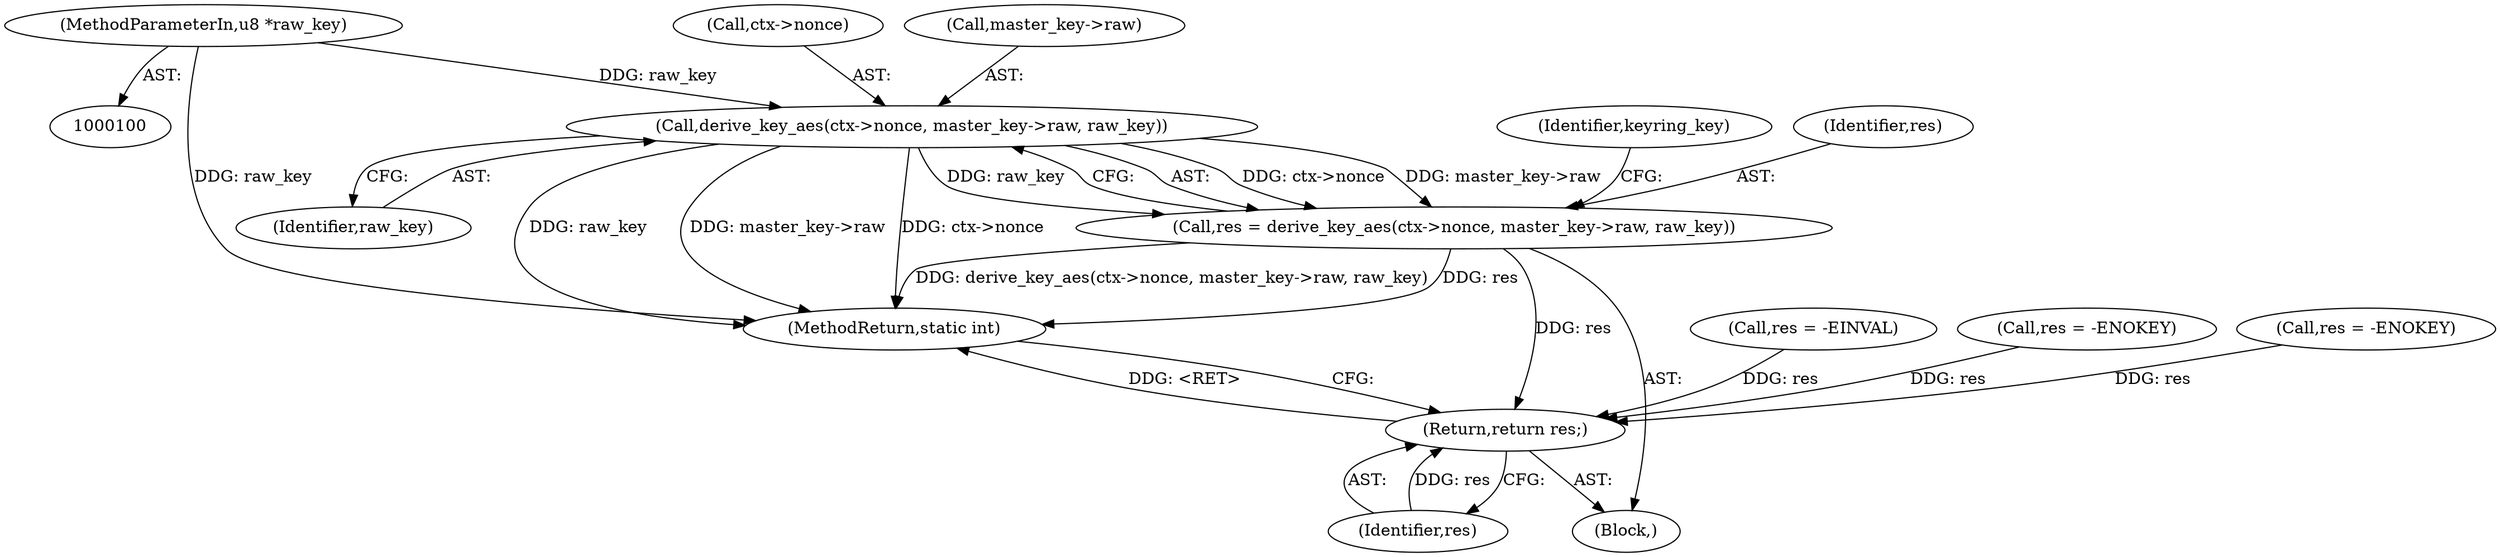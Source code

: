 digraph "0_linux_1b53cf9815bb4744958d41f3795d5d5a1d365e2d_4@pointer" {
"1000103" [label="(MethodParameterIn,u8 *raw_key)"];
"1000212" [label="(Call,derive_key_aes(ctx->nonce, master_key->raw, raw_key))"];
"1000210" [label="(Call,res = derive_key_aes(ctx->nonce, master_key->raw, raw_key))"];
"1000238" [label="(Return,return res;)"];
"1000238" [label="(Return,return res;)"];
"1000223" [label="(Identifier,keyring_key)"];
"1000212" [label="(Call,derive_key_aes(ctx->nonce, master_key->raw, raw_key))"];
"1000213" [label="(Call,ctx->nonce)"];
"1000239" [label="(Identifier,res)"];
"1000103" [label="(MethodParameterIn,u8 *raw_key)"];
"1000216" [label="(Call,master_key->raw)"];
"1000172" [label="(Call,res = -EINVAL)"];
"1000211" [label="(Identifier,res)"];
"1000105" [label="(Block,)"];
"1000150" [label="(Call,res = -ENOKEY)"];
"1000219" [label="(Identifier,raw_key)"];
"1000240" [label="(MethodReturn,static int)"];
"1000200" [label="(Call,res = -ENOKEY)"];
"1000210" [label="(Call,res = derive_key_aes(ctx->nonce, master_key->raw, raw_key))"];
"1000103" -> "1000100"  [label="AST: "];
"1000103" -> "1000240"  [label="DDG: raw_key"];
"1000103" -> "1000212"  [label="DDG: raw_key"];
"1000212" -> "1000210"  [label="AST: "];
"1000212" -> "1000219"  [label="CFG: "];
"1000213" -> "1000212"  [label="AST: "];
"1000216" -> "1000212"  [label="AST: "];
"1000219" -> "1000212"  [label="AST: "];
"1000210" -> "1000212"  [label="CFG: "];
"1000212" -> "1000240"  [label="DDG: raw_key"];
"1000212" -> "1000240"  [label="DDG: master_key->raw"];
"1000212" -> "1000240"  [label="DDG: ctx->nonce"];
"1000212" -> "1000210"  [label="DDG: ctx->nonce"];
"1000212" -> "1000210"  [label="DDG: master_key->raw"];
"1000212" -> "1000210"  [label="DDG: raw_key"];
"1000210" -> "1000105"  [label="AST: "];
"1000211" -> "1000210"  [label="AST: "];
"1000223" -> "1000210"  [label="CFG: "];
"1000210" -> "1000240"  [label="DDG: derive_key_aes(ctx->nonce, master_key->raw, raw_key)"];
"1000210" -> "1000240"  [label="DDG: res"];
"1000210" -> "1000238"  [label="DDG: res"];
"1000238" -> "1000105"  [label="AST: "];
"1000238" -> "1000239"  [label="CFG: "];
"1000239" -> "1000238"  [label="AST: "];
"1000240" -> "1000238"  [label="CFG: "];
"1000238" -> "1000240"  [label="DDG: <RET>"];
"1000239" -> "1000238"  [label="DDG: res"];
"1000200" -> "1000238"  [label="DDG: res"];
"1000150" -> "1000238"  [label="DDG: res"];
"1000172" -> "1000238"  [label="DDG: res"];
}
